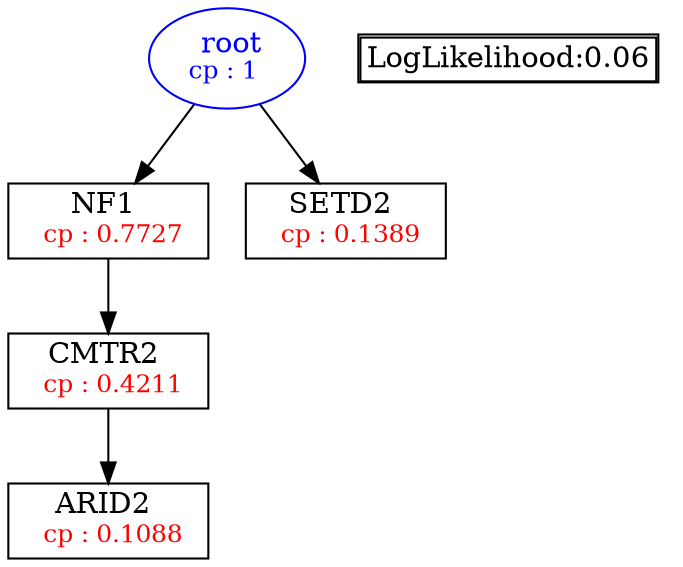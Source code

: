 digraph tree {
    "root" [label=<<font color='Blue'> root</font><br/><font color='Blue' POINT-SIZE='12'>cp : 1 </font>>, shape=oval, color=Blue];
    "S3" [label =<NF1 <br/> <font color='Red' POINT-SIZE='12'> cp : 0.7727 </font>>, shape=box];
    "S2" [label =<CMTR2 <br/> <font color='Red' POINT-SIZE='12'> cp : 0.4211 </font>>, shape=box];
    "S1" [label =<ARID2 <br/> <font color='Red' POINT-SIZE='12'> cp : 0.1088 </font>>, shape=box];
    "S4" [label =<SETD2 <br/> <font color='Red' POINT-SIZE='12'> cp : 0.1389 </font>>, shape=box];
    "root" -> "S3";
    "root" -> "S4";
    "S3" -> "S2";
    "S2" -> "S1";

    node[shape=plaintext]
    fontsize="10"
    struct1 [label=
    <<TABLE BORDER="1" CELLBORDER="1" CELLSPACING="0" >
    <TR><TD ALIGN="LEFT">LogLikelihood:0.06</TD></TR>
    </TABLE>>];

}
